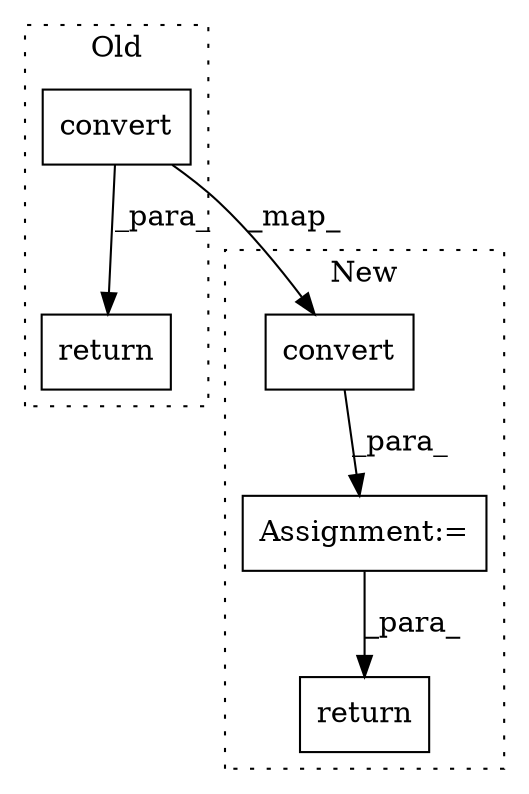 digraph G {
subgraph cluster0 {
1 [label="convert" a="32" s="4010,4058" l="8,1" shape="box"];
5 [label="return" a="41" s="4002" l="7" shape="box"];
label = "Old";
style="dotted";
}
subgraph cluster1 {
2 [label="convert" a="32" s="4031,4079" l="8,1" shape="box"];
3 [label="Assignment:=" a="7" s="4030" l="1" shape="box"];
4 [label="return" a="41" s="4088" l="7" shape="box"];
label = "New";
style="dotted";
}
1 -> 2 [label="_map_"];
1 -> 5 [label="_para_"];
2 -> 3 [label="_para_"];
3 -> 4 [label="_para_"];
}